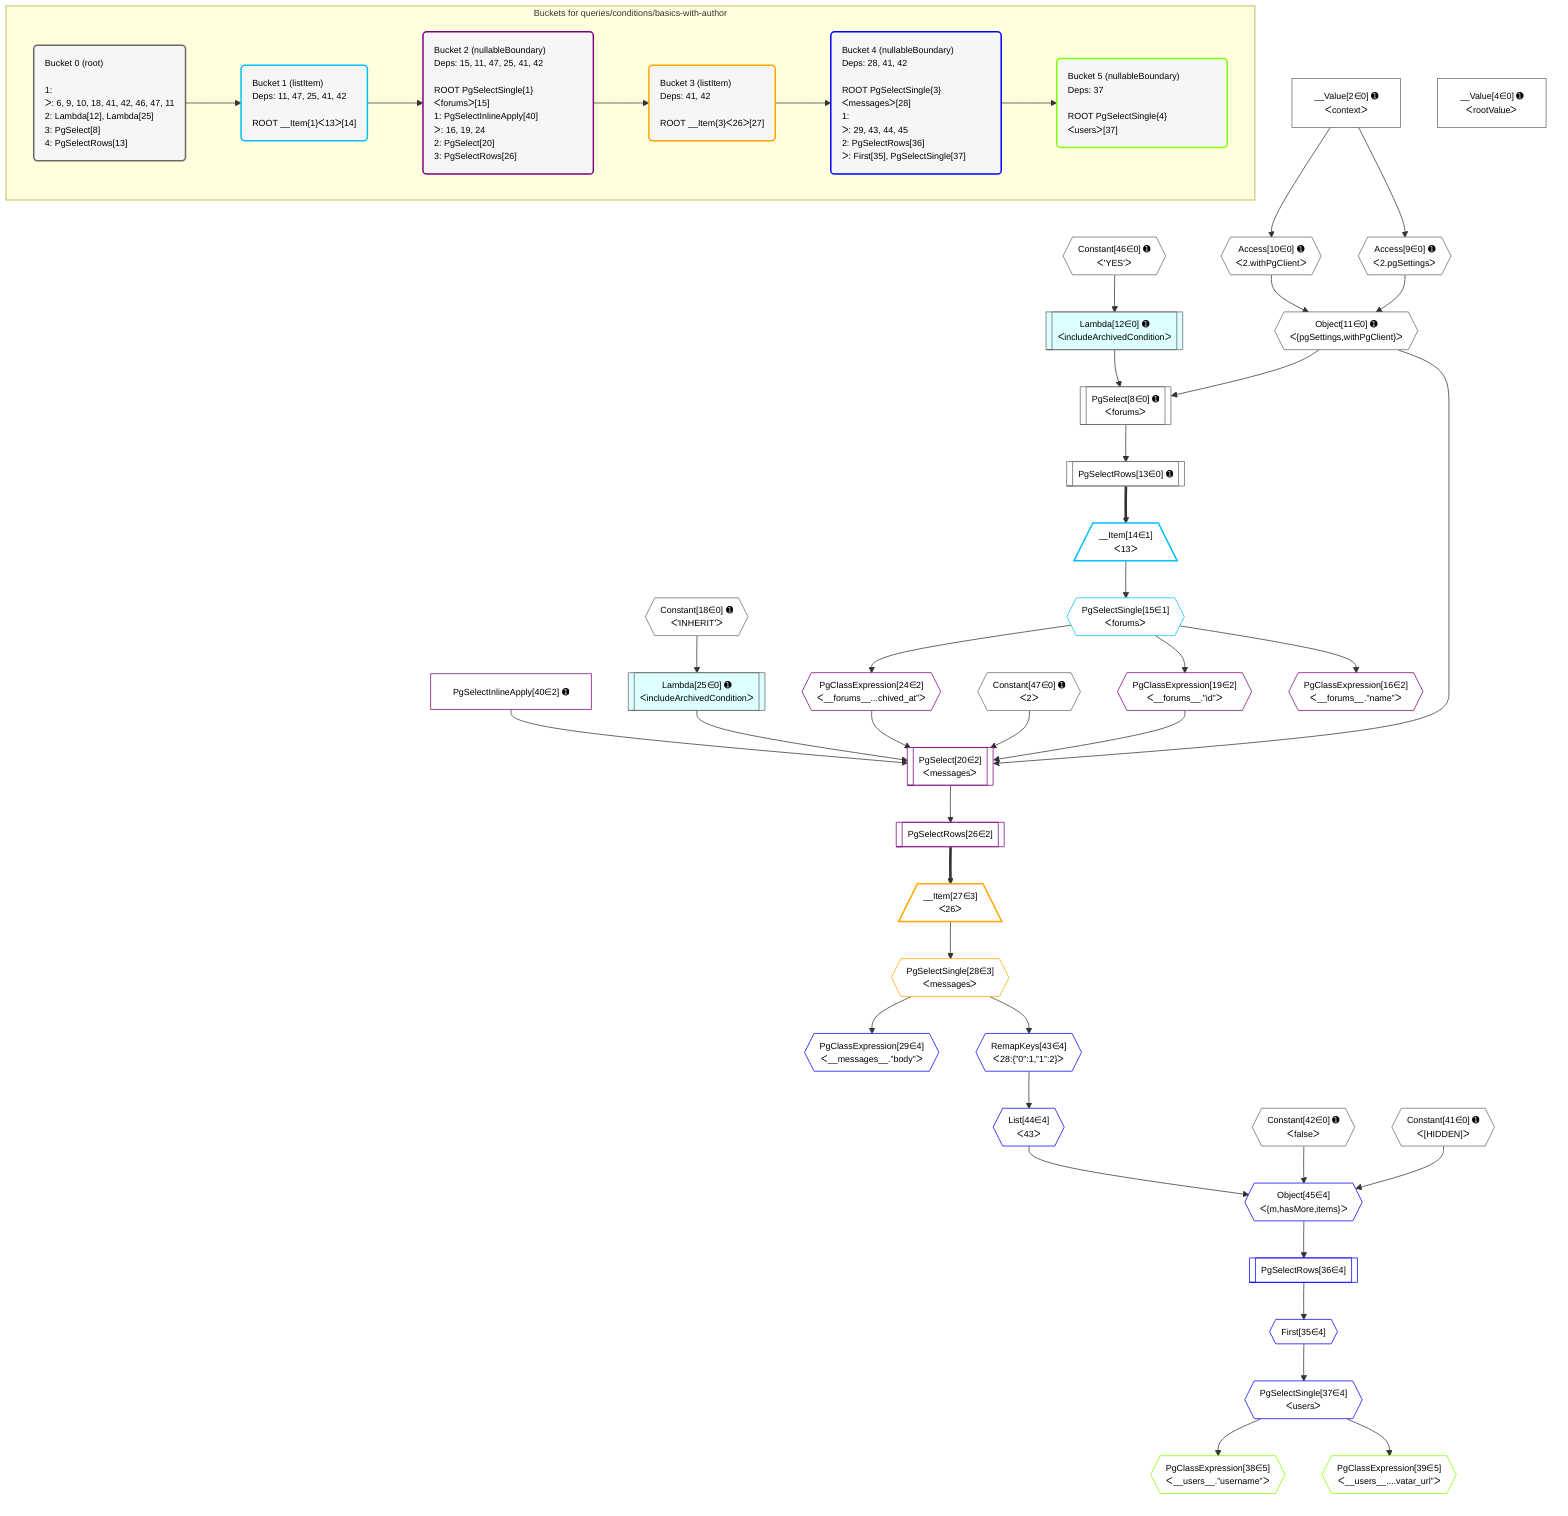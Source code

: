 %%{init: {'themeVariables': { 'fontSize': '12px'}}}%%
graph TD
    classDef path fill:#eee,stroke:#000,color:#000
    classDef plan fill:#fff,stroke-width:1px,color:#000
    classDef itemplan fill:#fff,stroke-width:2px,color:#000
    classDef unbatchedplan fill:#dff,stroke-width:1px,color:#000
    classDef sideeffectplan fill:#fcc,stroke-width:2px,color:#000
    classDef bucket fill:#f6f6f6,color:#000,stroke-width:2px,text-align:left


    %% plan dependencies
    PgSelect8[["PgSelect[8∈0] ➊<br />ᐸforumsᐳ"]]:::plan
    Object11{{"Object[11∈0] ➊<br />ᐸ{pgSettings,withPgClient}ᐳ"}}:::plan
    Lambda12[["Lambda[12∈0] ➊<br />ᐸincludeArchivedConditionᐳ"]]:::unbatchedplan
    Object11 & Lambda12 --> PgSelect8
    Access9{{"Access[9∈0] ➊<br />ᐸ2.pgSettingsᐳ"}}:::plan
    Access10{{"Access[10∈0] ➊<br />ᐸ2.withPgClientᐳ"}}:::plan
    Access9 & Access10 --> Object11
    __Value2["__Value[2∈0] ➊<br />ᐸcontextᐳ"]:::plan
    __Value2 --> Access9
    __Value2 --> Access10
    Constant46{{"Constant[46∈0] ➊<br />ᐸ'YES'ᐳ"}}:::plan
    Constant46 --> Lambda12
    PgSelectRows13[["PgSelectRows[13∈0] ➊"]]:::plan
    PgSelect8 --> PgSelectRows13
    Lambda25[["Lambda[25∈0] ➊<br />ᐸincludeArchivedConditionᐳ"]]:::unbatchedplan
    Constant18{{"Constant[18∈0] ➊<br />ᐸ'INHERIT'ᐳ"}}:::plan
    Constant18 --> Lambda25
    __Value4["__Value[4∈0] ➊<br />ᐸrootValueᐳ"]:::plan
    Constant41{{"Constant[41∈0] ➊<br />ᐸ[HIDDEN]ᐳ"}}:::plan
    Constant42{{"Constant[42∈0] ➊<br />ᐸfalseᐳ"}}:::plan
    Constant47{{"Constant[47∈0] ➊<br />ᐸ2ᐳ"}}:::plan
    __Item14[/"__Item[14∈1]<br />ᐸ13ᐳ"\]:::itemplan
    PgSelectRows13 ==> __Item14
    PgSelectSingle15{{"PgSelectSingle[15∈1]<br />ᐸforumsᐳ"}}:::plan
    __Item14 --> PgSelectSingle15
    PgSelect20[["PgSelect[20∈2]<br />ᐸmessagesᐳ"]]:::plan
    PgClassExpression19{{"PgClassExpression[19∈2]<br />ᐸ__forums__.”id”ᐳ"}}:::plan
    PgClassExpression24{{"PgClassExpression[24∈2]<br />ᐸ__forums__...chived_at”ᐳ"}}:::plan
    PgSelectInlineApply40["PgSelectInlineApply[40∈2] ➊"]:::plan
    Object11 & PgClassExpression19 & Constant47 & PgClassExpression24 & Lambda25 & PgSelectInlineApply40 --> PgSelect20
    PgClassExpression16{{"PgClassExpression[16∈2]<br />ᐸ__forums__.”name”ᐳ"}}:::plan
    PgSelectSingle15 --> PgClassExpression16
    PgSelectSingle15 --> PgClassExpression19
    PgSelectSingle15 --> PgClassExpression24
    PgSelectRows26[["PgSelectRows[26∈2]"]]:::plan
    PgSelect20 --> PgSelectRows26
    __Item27[/"__Item[27∈3]<br />ᐸ26ᐳ"\]:::itemplan
    PgSelectRows26 ==> __Item27
    PgSelectSingle28{{"PgSelectSingle[28∈3]<br />ᐸmessagesᐳ"}}:::plan
    __Item27 --> PgSelectSingle28
    Object45{{"Object[45∈4]<br />ᐸ{m,hasMore,items}ᐳ"}}:::plan
    List44{{"List[44∈4]<br />ᐸ43ᐳ"}}:::plan
    Constant41 & Constant42 & List44 --> Object45
    PgClassExpression29{{"PgClassExpression[29∈4]<br />ᐸ__messages__.”body”ᐳ"}}:::plan
    PgSelectSingle28 --> PgClassExpression29
    First35{{"First[35∈4]"}}:::plan
    PgSelectRows36[["PgSelectRows[36∈4]"]]:::plan
    PgSelectRows36 --> First35
    Object45 --> PgSelectRows36
    PgSelectSingle37{{"PgSelectSingle[37∈4]<br />ᐸusersᐳ"}}:::plan
    First35 --> PgSelectSingle37
    RemapKeys43{{"RemapKeys[43∈4]<br />ᐸ28:{”0”:1,”1”:2}ᐳ"}}:::plan
    PgSelectSingle28 --> RemapKeys43
    RemapKeys43 --> List44
    PgClassExpression38{{"PgClassExpression[38∈5]<br />ᐸ__users__.”username”ᐳ"}}:::plan
    PgSelectSingle37 --> PgClassExpression38
    PgClassExpression39{{"PgClassExpression[39∈5]<br />ᐸ__users__....vatar_url”ᐳ"}}:::plan
    PgSelectSingle37 --> PgClassExpression39

    %% define steps

    subgraph "Buckets for queries/conditions/basics-with-author"
    Bucket0("Bucket 0 (root)<br /><br />1: <br />ᐳ: 6, 9, 10, 18, 41, 42, 46, 47, 11<br />2: Lambda[12], Lambda[25]<br />3: PgSelect[8]<br />4: PgSelectRows[13]"):::bucket
    classDef bucket0 stroke:#696969
    class Bucket0,__Value2,__Value4,PgSelect8,Access9,Access10,Object11,Lambda12,PgSelectRows13,Constant18,Lambda25,Constant41,Constant42,Constant46,Constant47 bucket0
    Bucket1("Bucket 1 (listItem)<br />Deps: 11, 47, 25, 41, 42<br /><br />ROOT __Item{1}ᐸ13ᐳ[14]"):::bucket
    classDef bucket1 stroke:#00bfff
    class Bucket1,__Item14,PgSelectSingle15 bucket1
    Bucket2("Bucket 2 (nullableBoundary)<br />Deps: 15, 11, 47, 25, 41, 42<br /><br />ROOT PgSelectSingle{1}ᐸforumsᐳ[15]<br />1: PgSelectInlineApply[40]<br />ᐳ: 16, 19, 24<br />2: PgSelect[20]<br />3: PgSelectRows[26]"):::bucket
    classDef bucket2 stroke:#7f007f
    class Bucket2,PgClassExpression16,PgClassExpression19,PgSelect20,PgClassExpression24,PgSelectRows26,PgSelectInlineApply40 bucket2
    Bucket3("Bucket 3 (listItem)<br />Deps: 41, 42<br /><br />ROOT __Item{3}ᐸ26ᐳ[27]"):::bucket
    classDef bucket3 stroke:#ffa500
    class Bucket3,__Item27,PgSelectSingle28 bucket3
    Bucket4("Bucket 4 (nullableBoundary)<br />Deps: 28, 41, 42<br /><br />ROOT PgSelectSingle{3}ᐸmessagesᐳ[28]<br />1: <br />ᐳ: 29, 43, 44, 45<br />2: PgSelectRows[36]<br />ᐳ: First[35], PgSelectSingle[37]"):::bucket
    classDef bucket4 stroke:#0000ff
    class Bucket4,PgClassExpression29,First35,PgSelectRows36,PgSelectSingle37,RemapKeys43,List44,Object45 bucket4
    Bucket5("Bucket 5 (nullableBoundary)<br />Deps: 37<br /><br />ROOT PgSelectSingle{4}ᐸusersᐳ[37]"):::bucket
    classDef bucket5 stroke:#7fff00
    class Bucket5,PgClassExpression38,PgClassExpression39 bucket5
    Bucket0 --> Bucket1
    Bucket1 --> Bucket2
    Bucket2 --> Bucket3
    Bucket3 --> Bucket4
    Bucket4 --> Bucket5
    end